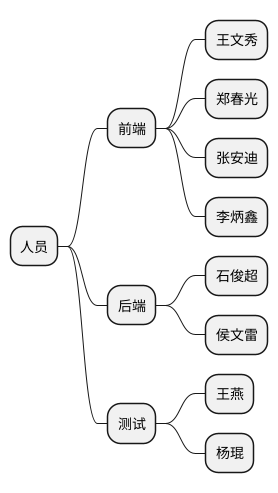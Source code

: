 @startmindmap
* 人员
** 前端
*** 王文秀
*** 郑春光
*** 张安迪
*** 李炳鑫
** 后端
*** 石俊超
*** 侯文雷
** 测试
*** 王燕
*** 杨琨
@endmindmap
